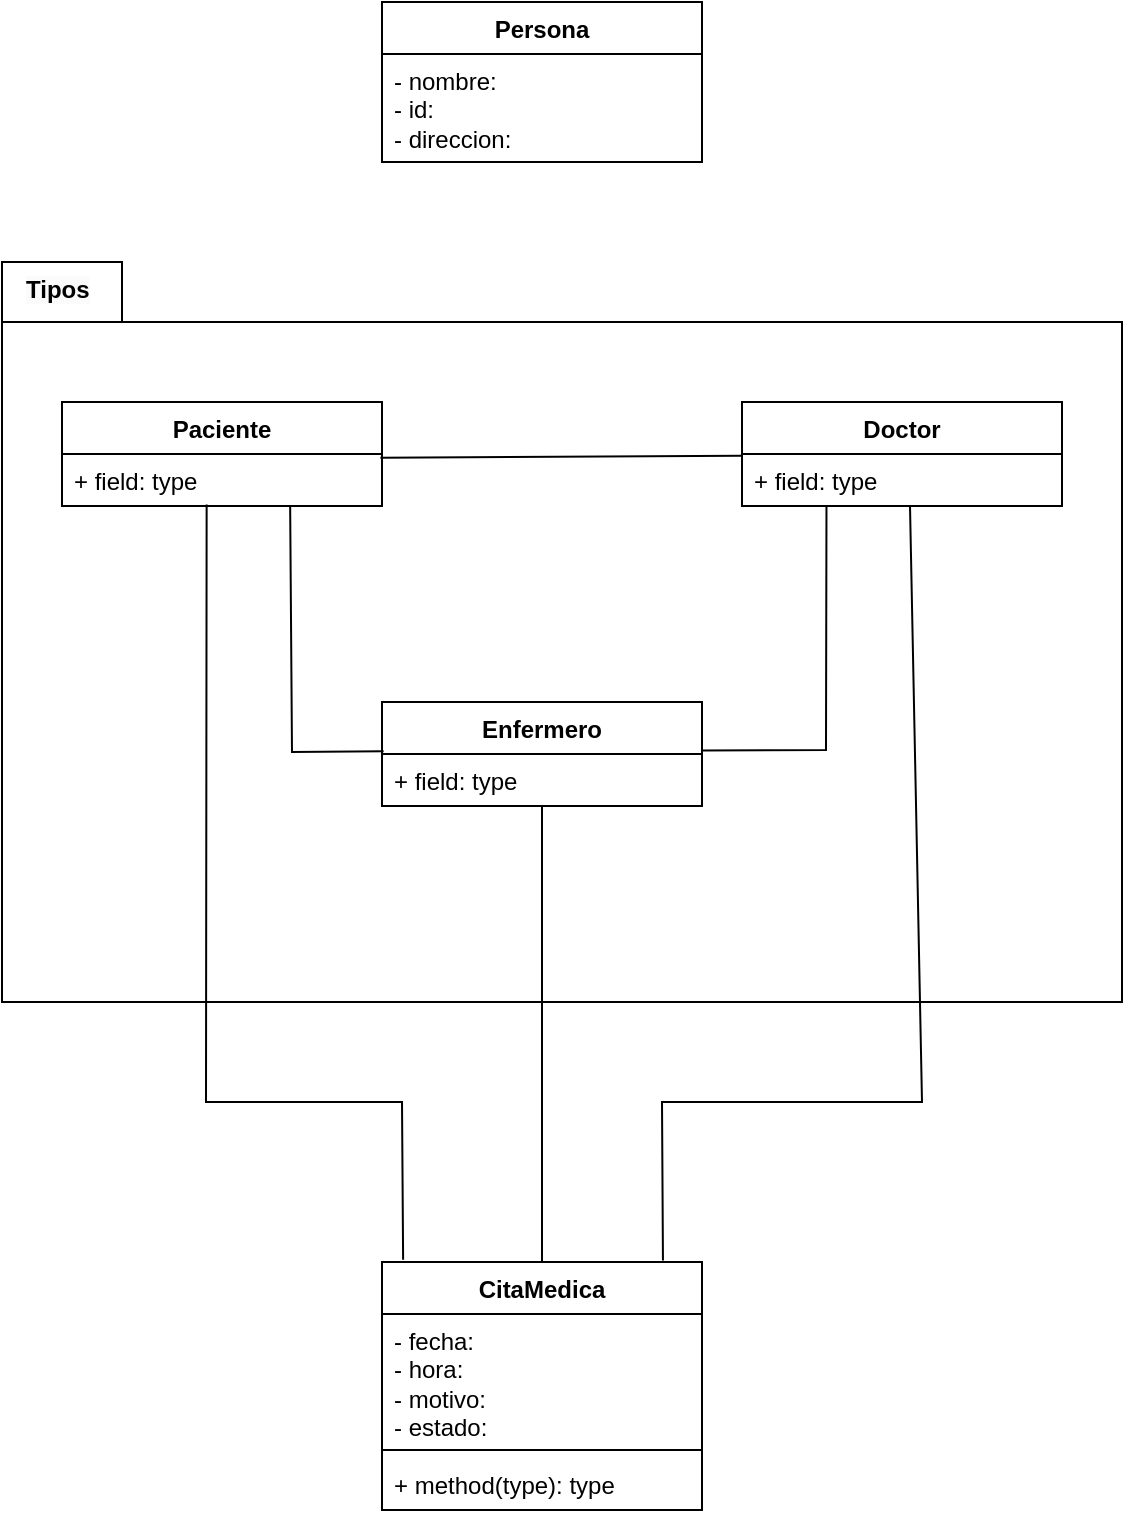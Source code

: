 <mxfile version="24.4.0" type="github">
  <diagram name="Página-1" id="yerM-l9EdVIVFdWMQ-4x">
    <mxGraphModel dx="847" dy="513" grid="1" gridSize="10" guides="1" tooltips="1" connect="1" arrows="1" fold="1" page="1" pageScale="1" pageWidth="827" pageHeight="1169" math="0" shadow="0">
      <root>
        <mxCell id="0" />
        <mxCell id="1" parent="0" />
        <mxCell id="hBw5z4i2427hPrcZ02ir-1" value="" style="shape=folder;fontStyle=1;spacingTop=10;tabWidth=60;tabHeight=30;tabPosition=left;html=1;whiteSpace=wrap;" vertex="1" parent="1">
          <mxGeometry x="30" y="260" width="560" height="370" as="geometry" />
        </mxCell>
        <mxCell id="67KR4b0ADti2KPWM-4B7-1" value="Persona" style="swimlane;fontStyle=1;align=center;verticalAlign=top;childLayout=stackLayout;horizontal=1;startSize=26;horizontalStack=0;resizeParent=1;resizeParentMax=0;resizeLast=0;collapsible=1;marginBottom=0;whiteSpace=wrap;html=1;" parent="1" vertex="1">
          <mxGeometry x="220" y="130" width="160" height="80" as="geometry" />
        </mxCell>
        <mxCell id="67KR4b0ADti2KPWM-4B7-2" value="- nombre:&lt;div&gt;- id:&lt;/div&gt;&lt;div&gt;- direccion:&amp;nbsp;&lt;/div&gt;" style="text;strokeColor=none;fillColor=none;align=left;verticalAlign=top;spacingLeft=4;spacingRight=4;overflow=hidden;rotatable=0;points=[[0,0.5],[1,0.5]];portConstraint=eastwest;whiteSpace=wrap;html=1;" parent="67KR4b0ADti2KPWM-4B7-1" vertex="1">
          <mxGeometry y="26" width="160" height="54" as="geometry" />
        </mxCell>
        <mxCell id="67KR4b0ADti2KPWM-4B7-5" value="CitaMedica" style="swimlane;fontStyle=1;align=center;verticalAlign=top;childLayout=stackLayout;horizontal=1;startSize=26;horizontalStack=0;resizeParent=1;resizeParentMax=0;resizeLast=0;collapsible=1;marginBottom=0;whiteSpace=wrap;html=1;" parent="1" vertex="1">
          <mxGeometry x="220" y="760" width="160" height="124" as="geometry" />
        </mxCell>
        <mxCell id="67KR4b0ADti2KPWM-4B7-6" value="- fecha:&lt;div&gt;- hora:&lt;/div&gt;&lt;div&gt;- motivo:&lt;/div&gt;&lt;div&gt;- estado:&amp;nbsp;&lt;/div&gt;" style="text;strokeColor=none;fillColor=none;align=left;verticalAlign=top;spacingLeft=4;spacingRight=4;overflow=hidden;rotatable=0;points=[[0,0.5],[1,0.5]];portConstraint=eastwest;whiteSpace=wrap;html=1;" parent="67KR4b0ADti2KPWM-4B7-5" vertex="1">
          <mxGeometry y="26" width="160" height="64" as="geometry" />
        </mxCell>
        <mxCell id="67KR4b0ADti2KPWM-4B7-7" value="" style="line;strokeWidth=1;fillColor=none;align=left;verticalAlign=middle;spacingTop=-1;spacingLeft=3;spacingRight=3;rotatable=0;labelPosition=right;points=[];portConstraint=eastwest;strokeColor=inherit;" parent="67KR4b0ADti2KPWM-4B7-5" vertex="1">
          <mxGeometry y="90" width="160" height="8" as="geometry" />
        </mxCell>
        <mxCell id="67KR4b0ADti2KPWM-4B7-8" value="+ method(type): type" style="text;strokeColor=none;fillColor=none;align=left;verticalAlign=top;spacingLeft=4;spacingRight=4;overflow=hidden;rotatable=0;points=[[0,0.5],[1,0.5]];portConstraint=eastwest;whiteSpace=wrap;html=1;" parent="67KR4b0ADti2KPWM-4B7-5" vertex="1">
          <mxGeometry y="98" width="160" height="26" as="geometry" />
        </mxCell>
        <mxCell id="67KR4b0ADti2KPWM-4B7-13" value="Doctor" style="swimlane;fontStyle=1;align=center;verticalAlign=top;childLayout=stackLayout;horizontal=1;startSize=26;horizontalStack=0;resizeParent=1;resizeParentMax=0;resizeLast=0;collapsible=1;marginBottom=0;whiteSpace=wrap;html=1;" parent="1" vertex="1">
          <mxGeometry x="400" y="330" width="160" height="52" as="geometry" />
        </mxCell>
        <mxCell id="67KR4b0ADti2KPWM-4B7-14" value="+ field: type" style="text;strokeColor=none;fillColor=none;align=left;verticalAlign=top;spacingLeft=4;spacingRight=4;overflow=hidden;rotatable=0;points=[[0,0.5],[1,0.5]];portConstraint=eastwest;whiteSpace=wrap;html=1;" parent="67KR4b0ADti2KPWM-4B7-13" vertex="1">
          <mxGeometry y="26" width="160" height="26" as="geometry" />
        </mxCell>
        <mxCell id="67KR4b0ADti2KPWM-4B7-17" value="Enfermero" style="swimlane;fontStyle=1;align=center;verticalAlign=top;childLayout=stackLayout;horizontal=1;startSize=26;horizontalStack=0;resizeParent=1;resizeParentMax=0;resizeLast=0;collapsible=1;marginBottom=0;whiteSpace=wrap;html=1;" parent="1" vertex="1">
          <mxGeometry x="220" y="480" width="160" height="52" as="geometry" />
        </mxCell>
        <mxCell id="67KR4b0ADti2KPWM-4B7-18" value="+ field: type" style="text;strokeColor=none;fillColor=none;align=left;verticalAlign=top;spacingLeft=4;spacingRight=4;overflow=hidden;rotatable=0;points=[[0,0.5],[1,0.5]];portConstraint=eastwest;whiteSpace=wrap;html=1;" parent="67KR4b0ADti2KPWM-4B7-17" vertex="1">
          <mxGeometry y="26" width="160" height="26" as="geometry" />
        </mxCell>
        <mxCell id="hBw5z4i2427hPrcZ02ir-2" value="Paciente" style="swimlane;fontStyle=1;align=center;verticalAlign=top;childLayout=stackLayout;horizontal=1;startSize=26;horizontalStack=0;resizeParent=1;resizeParentMax=0;resizeLast=0;collapsible=1;marginBottom=0;whiteSpace=wrap;html=1;" vertex="1" parent="1">
          <mxGeometry x="60" y="330" width="160" height="52" as="geometry" />
        </mxCell>
        <mxCell id="hBw5z4i2427hPrcZ02ir-3" value="+ field: type" style="text;strokeColor=none;fillColor=none;align=left;verticalAlign=top;spacingLeft=4;spacingRight=4;overflow=hidden;rotatable=0;points=[[0,0.5],[1,0.5]];portConstraint=eastwest;whiteSpace=wrap;html=1;" vertex="1" parent="hBw5z4i2427hPrcZ02ir-2">
          <mxGeometry y="26" width="160" height="26" as="geometry" />
        </mxCell>
        <mxCell id="hBw5z4i2427hPrcZ02ir-4" value="&lt;span style=&quot;color: rgb(0, 0, 0); font-family: Helvetica; font-size: 12px; font-style: normal; font-variant-ligatures: normal; font-variant-caps: normal; font-weight: 700; letter-spacing: normal; orphans: 2; text-align: center; text-indent: 0px; text-transform: none; widows: 2; word-spacing: 0px; -webkit-text-stroke-width: 0px; white-space: normal; background-color: rgb(251, 251, 251); text-decoration-thickness: initial; text-decoration-style: initial; text-decoration-color: initial; display: inline !important; float: none;&quot;&gt;Tipos&lt;/span&gt;" style="text;whiteSpace=wrap;html=1;" vertex="1" parent="1">
          <mxGeometry x="40" y="260" width="40" height="20" as="geometry" />
        </mxCell>
        <mxCell id="hBw5z4i2427hPrcZ02ir-7" value="" style="endArrow=none;html=1;rounded=0;entryX=0.452;entryY=0.97;entryDx=0;entryDy=0;entryPerimeter=0;exitX=0.066;exitY=-0.009;exitDx=0;exitDy=0;exitPerimeter=0;" edge="1" parent="1" source="67KR4b0ADti2KPWM-4B7-5" target="hBw5z4i2427hPrcZ02ir-3">
          <mxGeometry width="50" height="50" relative="1" as="geometry">
            <mxPoint x="340" y="690" as="sourcePoint" />
            <mxPoint x="300" y="680" as="targetPoint" />
            <Array as="points">
              <mxPoint x="230" y="680" />
              <mxPoint x="132" y="680" />
            </Array>
          </mxGeometry>
        </mxCell>
        <mxCell id="hBw5z4i2427hPrcZ02ir-8" value="" style="endArrow=none;html=1;rounded=0;entryX=0.5;entryY=1;entryDx=0;entryDy=0;exitX=0.5;exitY=0;exitDx=0;exitDy=0;" edge="1" parent="1" source="67KR4b0ADti2KPWM-4B7-5" target="67KR4b0ADti2KPWM-4B7-17">
          <mxGeometry width="50" height="50" relative="1" as="geometry">
            <mxPoint x="220" y="610" as="sourcePoint" />
            <mxPoint x="270" y="560" as="targetPoint" />
          </mxGeometry>
        </mxCell>
        <mxCell id="hBw5z4i2427hPrcZ02ir-9" value="" style="endArrow=none;html=1;rounded=0;entryX=0.525;entryY=1;entryDx=0;entryDy=0;entryPerimeter=0;exitX=0.878;exitY=-0.006;exitDx=0;exitDy=0;exitPerimeter=0;" edge="1" parent="1" source="67KR4b0ADti2KPWM-4B7-5" target="67KR4b0ADti2KPWM-4B7-14">
          <mxGeometry width="50" height="50" relative="1" as="geometry">
            <mxPoint x="360" y="660" as="sourcePoint" />
            <mxPoint x="350" y="540" as="targetPoint" />
            <Array as="points">
              <mxPoint x="360" y="680" />
              <mxPoint x="490" y="680" />
            </Array>
          </mxGeometry>
        </mxCell>
        <mxCell id="hBw5z4i2427hPrcZ02ir-10" value="" style="endArrow=none;html=1;rounded=0;entryX=0.995;entryY=0.07;entryDx=0;entryDy=0;entryPerimeter=0;exitX=0.001;exitY=0.035;exitDx=0;exitDy=0;exitPerimeter=0;" edge="1" parent="1" source="67KR4b0ADti2KPWM-4B7-14" target="hBw5z4i2427hPrcZ02ir-3">
          <mxGeometry width="50" height="50" relative="1" as="geometry">
            <mxPoint x="220" y="540" as="sourcePoint" />
            <mxPoint x="270" y="490" as="targetPoint" />
          </mxGeometry>
        </mxCell>
        <mxCell id="hBw5z4i2427hPrcZ02ir-12" value="" style="endArrow=none;html=1;rounded=0;entryX=0.713;entryY=1;entryDx=0;entryDy=0;entryPerimeter=0;exitX=0.005;exitY=-0.053;exitDx=0;exitDy=0;exitPerimeter=0;" edge="1" parent="1" source="67KR4b0ADti2KPWM-4B7-18" target="hBw5z4i2427hPrcZ02ir-3">
          <mxGeometry width="50" height="50" relative="1" as="geometry">
            <mxPoint x="220" y="540" as="sourcePoint" />
            <mxPoint x="270" y="490" as="targetPoint" />
            <Array as="points">
              <mxPoint x="175" y="505" />
            </Array>
          </mxGeometry>
        </mxCell>
        <mxCell id="hBw5z4i2427hPrcZ02ir-13" value="" style="endArrow=none;html=1;rounded=0;exitX=0.999;exitY=0.467;exitDx=0;exitDy=0;exitPerimeter=0;entryX=0.264;entryY=1;entryDx=0;entryDy=0;entryPerimeter=0;" edge="1" parent="1" source="67KR4b0ADti2KPWM-4B7-17" target="67KR4b0ADti2KPWM-4B7-14">
          <mxGeometry width="50" height="50" relative="1" as="geometry">
            <mxPoint x="210" y="420" as="sourcePoint" />
            <mxPoint x="471" y="382" as="targetPoint" />
            <Array as="points">
              <mxPoint x="442" y="504" />
            </Array>
          </mxGeometry>
        </mxCell>
      </root>
    </mxGraphModel>
  </diagram>
</mxfile>
